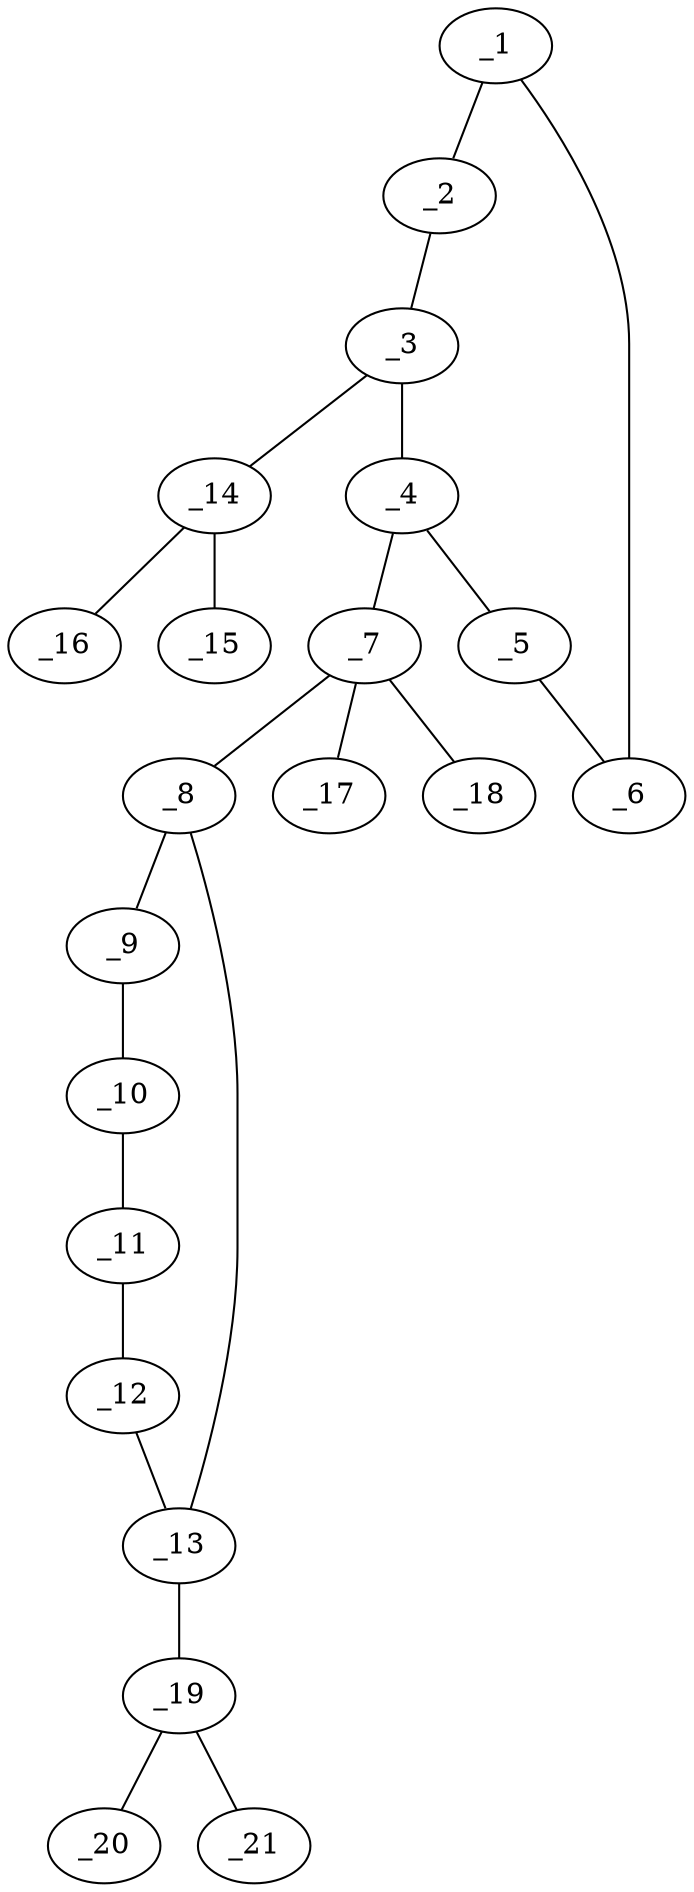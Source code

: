 graph molid633001 {
	_1	 [charge=0,
		chem=1,
		symbol="C  ",
		x="4.5981",
		y="-3"];
	_2	 [charge=0,
		chem=1,
		symbol="C  ",
		x="3.732",
		y="-2.5"];
	_1 -- _2	 [valence=1];
	_6	 [charge=0,
		chem=1,
		symbol="C  ",
		x="5.4641",
		y="-2.5"];
	_1 -- _6	 [valence=2];
	_3	 [charge=0,
		chem=1,
		symbol="C  ",
		x="3.7321",
		y="-1.5"];
	_2 -- _3	 [valence=2];
	_4	 [charge=0,
		chem=1,
		symbol="C  ",
		x="4.5981",
		y="-1"];
	_3 -- _4	 [valence=1];
	_14	 [charge=1,
		chem=4,
		symbol="N  ",
		x="2.866",
		y="-1"];
	_3 -- _14	 [valence=1];
	_5	 [charge=0,
		chem=1,
		symbol="C  ",
		x="5.4641",
		y="-1.5"];
	_4 -- _5	 [valence=2];
	_7	 [charge=0,
		chem=5,
		symbol="S  ",
		x="4.5981",
		y=0];
	_4 -- _7	 [valence=1];
	_5 -- _6	 [valence=1];
	_8	 [charge=0,
		chem=1,
		symbol="C  ",
		x="4.5981",
		y=1];
	_7 -- _8	 [valence=1];
	_17	 [charge=0,
		chem=2,
		symbol="O  ",
		x="5.5981",
		y=0];
	_7 -- _17	 [valence=2];
	_18	 [charge=0,
		chem=2,
		symbol="O  ",
		x="3.5981",
		y=0];
	_7 -- _18	 [valence=2];
	_9	 [charge=0,
		chem=1,
		symbol="C  ",
		x="3.7321",
		y="1.5"];
	_8 -- _9	 [valence=1];
	_13	 [charge=0,
		chem=1,
		symbol="C  ",
		x="5.4641",
		y="1.5"];
	_8 -- _13	 [valence=2];
	_10	 [charge=0,
		chem=1,
		symbol="C  ",
		x="3.7321",
		y="2.5"];
	_9 -- _10	 [valence=2];
	_11	 [charge=0,
		chem=1,
		symbol="C  ",
		x="4.5981",
		y=3];
	_10 -- _11	 [valence=1];
	_12	 [charge=0,
		chem=1,
		symbol="C  ",
		x="5.4641",
		y="2.5"];
	_11 -- _12	 [valence=2];
	_12 -- _13	 [valence=1];
	_19	 [charge=1,
		chem=4,
		symbol="N  ",
		x="6.3301",
		y=1];
	_13 -- _19	 [valence=1];
	_15	 [charge=0,
		chem=2,
		symbol="O  ",
		x=2,
		y="-1.5"];
	_14 -- _15	 [valence=2];
	_16	 [charge="-1",
		chem=2,
		symbol="O  ",
		x="2.866",
		y=0];
	_14 -- _16	 [valence=1];
	_20	 [charge=0,
		chem=2,
		symbol="O  ",
		x="7.1962",
		y="1.5"];
	_19 -- _20	 [valence=2];
	_21	 [charge="-1",
		chem=2,
		symbol="O  ",
		x="6.3301",
		y=0];
	_19 -- _21	 [valence=1];
}
